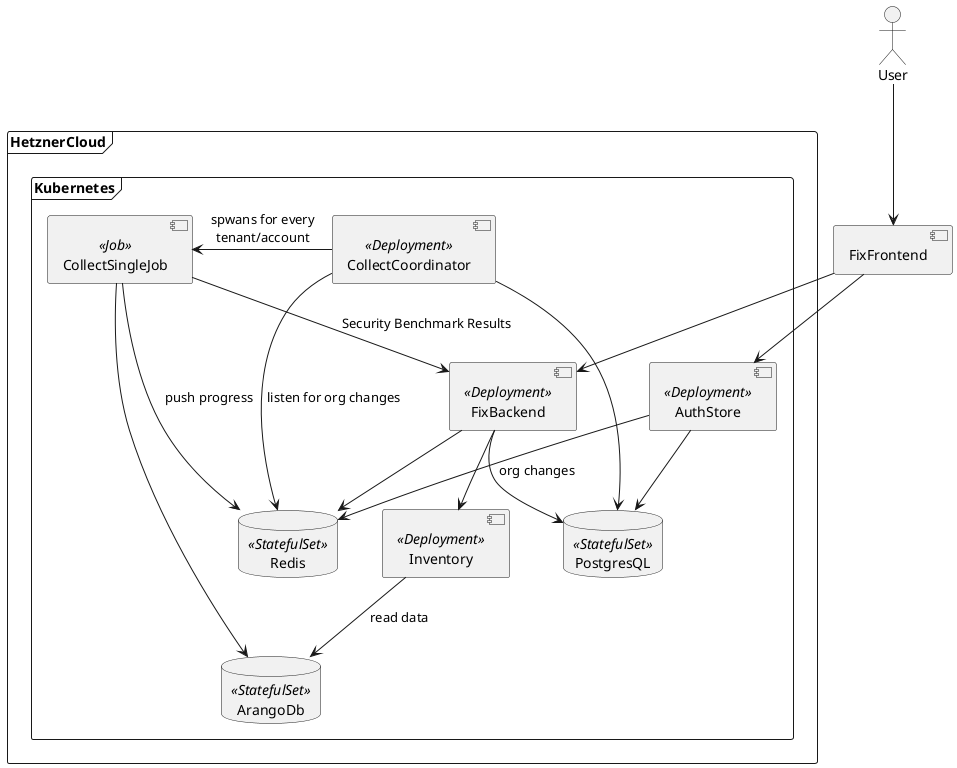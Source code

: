 @startuml

actor User

component FixFrontend {
}

User --> FixFrontend


frame HetznerCloud {

  frame Kubernetes {

    component AuthStore <<Deployment>> {
    }
    component FixBackend <<Deployment>> {
    }
    component CollectCoordinator <<Deployment>> {
    }
    component CollectSingleJob <<Job>> {
    }

    database ArangoDb <<StatefulSet>> {
    }
    database Redis <<StatefulSet>> {
    }
    database PostgresQL <<StatefulSet>> {
    }
    CollectCoordinator -> CollectSingleJob: spwans for every\ntenant/account
    CollectSingleJob --> ArangoDb
    CollectSingleJob --> Redis: push progress
    CollectSingleJob --> FixBackend: Security Benchmark Results
    FixBackend --> Redis
    AuthStore --> Redis: org changes
    AuthStore --> PostgresQL
    CollectCoordinator --> Redis: listen for org changes
    CollectCoordinator --> PostgresQL

    component Inventory <<Deployment>> {
    }
    Inventory --> ArangoDb: read data
  }
}


FixFrontend --> AuthStore
FixFrontend --> FixBackend
FixBackend --> PostgresQL
FixBackend --> Inventory
@enduml


@startuml
frame ResotoBaseImage
frame CollectSingle
ResotoBaseImage <|-- CollectSingle
note right of CollectSingle
   Use Resoto Base Image.
   Include collect_single project.
   Starting this image will run for
   for a single collect cycle.
end note
@enduml
